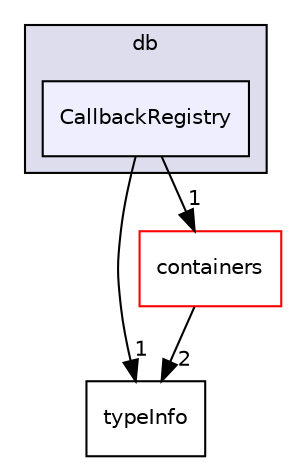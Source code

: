 digraph "src/OpenFOAM/db/CallbackRegistry" {
  bgcolor=transparent;
  compound=true
  node [ fontsize="10", fontname="Helvetica"];
  edge [ labelfontsize="10", labelfontname="Helvetica"];
  subgraph clusterdir_63c634f7a7cfd679ac26c67fb30fc32f {
    graph [ bgcolor="#ddddee", pencolor="black", label="db" fontname="Helvetica", fontsize="10", URL="dir_63c634f7a7cfd679ac26c67fb30fc32f.html"]
  dir_cdfe99edaf40dd57840d437ec09b5318 [shape=box, label="CallbackRegistry", style="filled", fillcolor="#eeeeff", pencolor="black", URL="dir_cdfe99edaf40dd57840d437ec09b5318.html"];
  }
  dir_44d37d0c4e72ffac3c5738348b92cda3 [shape=box label="typeInfo" URL="dir_44d37d0c4e72ffac3c5738348b92cda3.html"];
  dir_19d0872053bde092be81d7fe3f56cbf7 [shape=box label="containers" color="red" URL="dir_19d0872053bde092be81d7fe3f56cbf7.html"];
  dir_19d0872053bde092be81d7fe3f56cbf7->dir_44d37d0c4e72ffac3c5738348b92cda3 [headlabel="2", labeldistance=1.5 headhref="dir_001901_002011.html"];
  dir_cdfe99edaf40dd57840d437ec09b5318->dir_44d37d0c4e72ffac3c5738348b92cda3 [headlabel="1", labeldistance=1.5 headhref="dir_001954_002011.html"];
  dir_cdfe99edaf40dd57840d437ec09b5318->dir_19d0872053bde092be81d7fe3f56cbf7 [headlabel="1", labeldistance=1.5 headhref="dir_001954_001901.html"];
}
